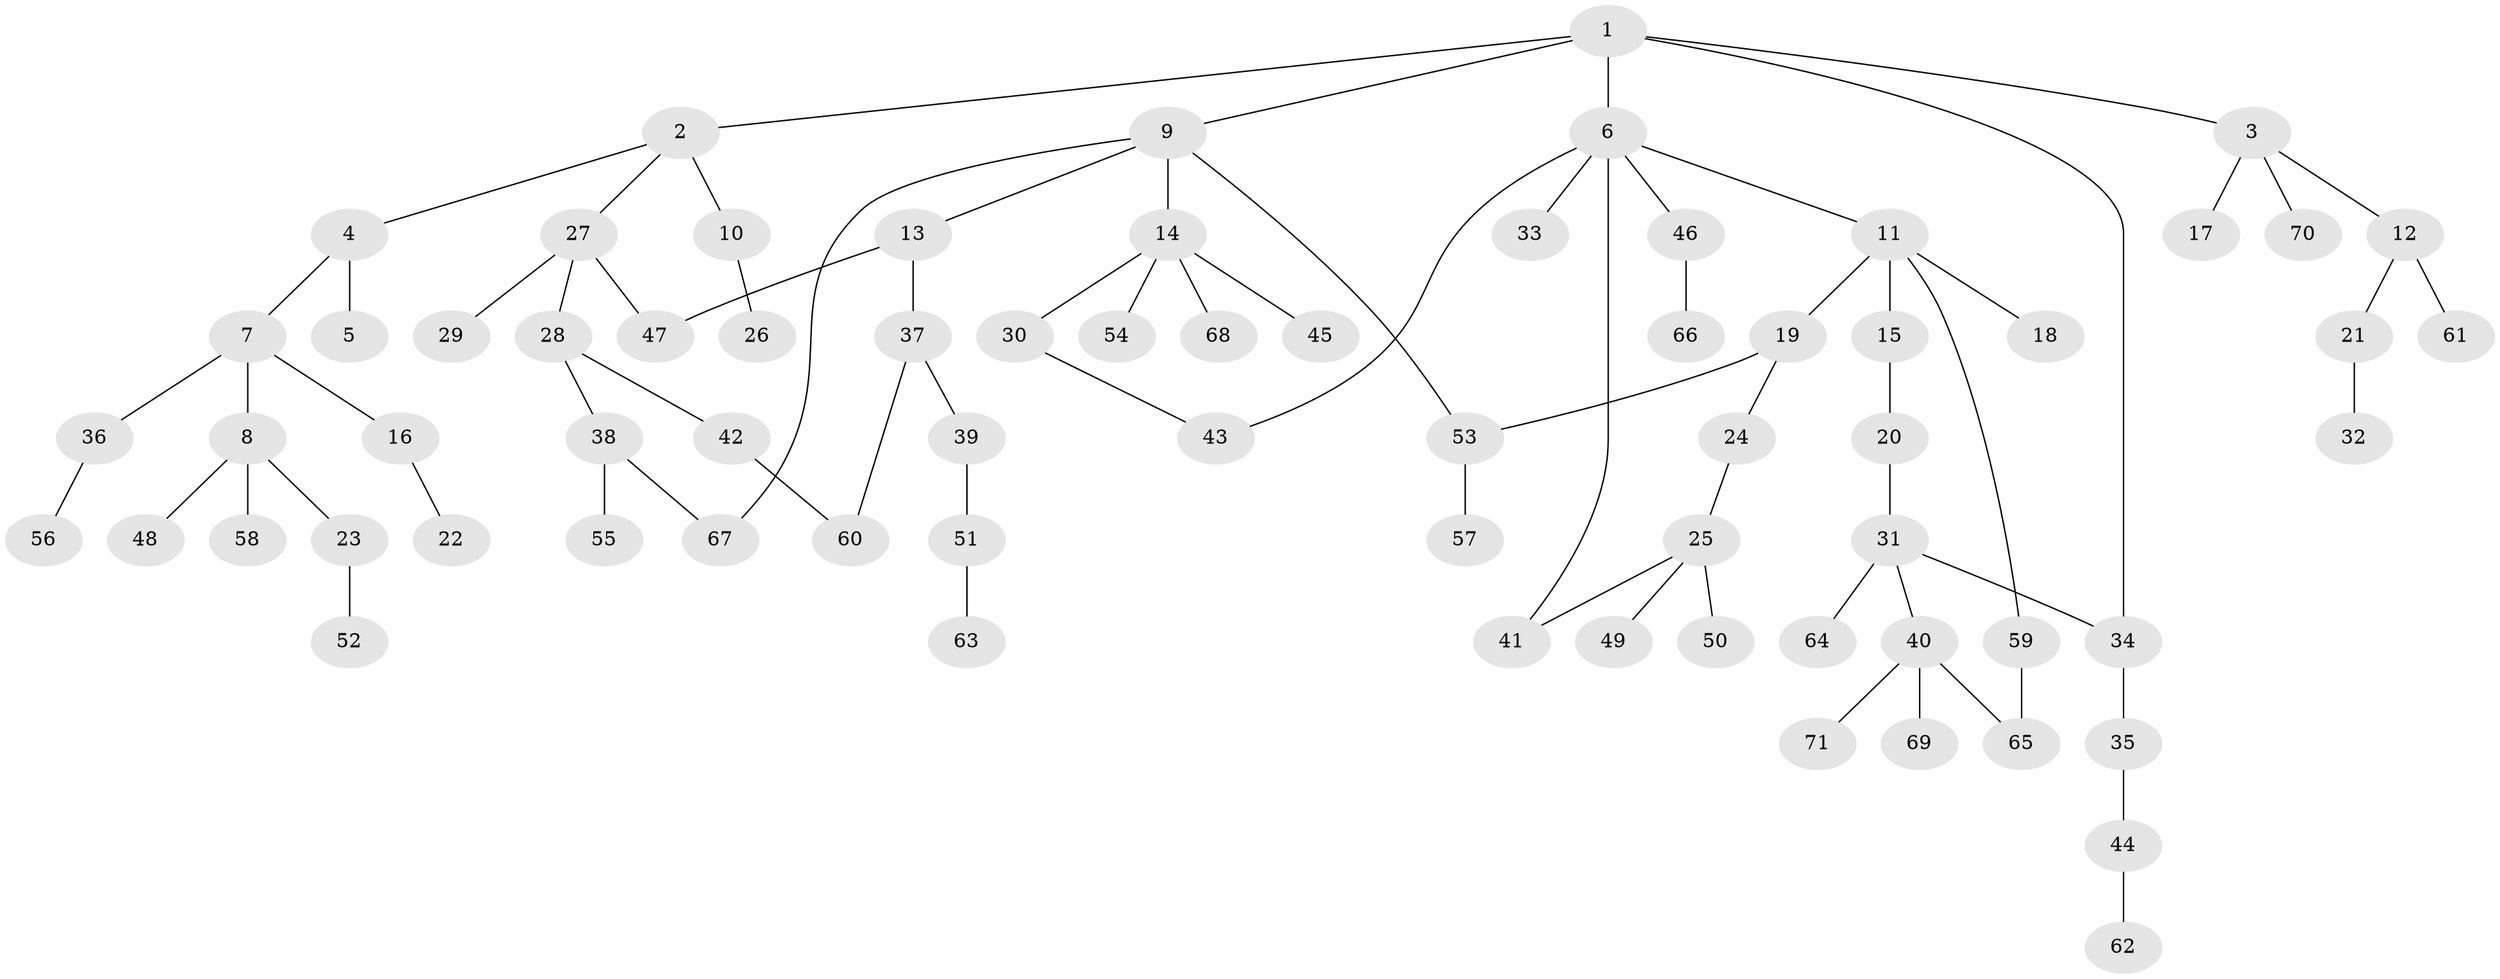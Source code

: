 // coarse degree distribution, {14: 0.03571428571428571, 2: 0.21428571428571427, 6: 0.03571428571428571, 1: 0.5714285714285714, 3: 0.14285714285714285}
// Generated by graph-tools (version 1.1) at 2025/16/03/04/25 18:16:49]
// undirected, 71 vertices, 78 edges
graph export_dot {
graph [start="1"]
  node [color=gray90,style=filled];
  1;
  2;
  3;
  4;
  5;
  6;
  7;
  8;
  9;
  10;
  11;
  12;
  13;
  14;
  15;
  16;
  17;
  18;
  19;
  20;
  21;
  22;
  23;
  24;
  25;
  26;
  27;
  28;
  29;
  30;
  31;
  32;
  33;
  34;
  35;
  36;
  37;
  38;
  39;
  40;
  41;
  42;
  43;
  44;
  45;
  46;
  47;
  48;
  49;
  50;
  51;
  52;
  53;
  54;
  55;
  56;
  57;
  58;
  59;
  60;
  61;
  62;
  63;
  64;
  65;
  66;
  67;
  68;
  69;
  70;
  71;
  1 -- 2;
  1 -- 3;
  1 -- 6;
  1 -- 9;
  1 -- 34;
  2 -- 4;
  2 -- 10;
  2 -- 27;
  3 -- 12;
  3 -- 17;
  3 -- 70;
  4 -- 5;
  4 -- 7;
  6 -- 11;
  6 -- 33;
  6 -- 41;
  6 -- 46;
  6 -- 43;
  7 -- 8;
  7 -- 16;
  7 -- 36;
  8 -- 23;
  8 -- 48;
  8 -- 58;
  9 -- 13;
  9 -- 14;
  9 -- 53;
  9 -- 67;
  10 -- 26;
  11 -- 15;
  11 -- 18;
  11 -- 19;
  11 -- 59;
  12 -- 21;
  12 -- 61;
  13 -- 37;
  13 -- 47;
  14 -- 30;
  14 -- 45;
  14 -- 54;
  14 -- 68;
  15 -- 20;
  16 -- 22;
  19 -- 24;
  19 -- 53;
  20 -- 31;
  21 -- 32;
  23 -- 52;
  24 -- 25;
  25 -- 49;
  25 -- 50;
  25 -- 41;
  27 -- 28;
  27 -- 29;
  27 -- 47;
  28 -- 38;
  28 -- 42;
  30 -- 43;
  31 -- 34;
  31 -- 40;
  31 -- 64;
  34 -- 35;
  35 -- 44;
  36 -- 56;
  37 -- 39;
  37 -- 60;
  38 -- 55;
  38 -- 67;
  39 -- 51;
  40 -- 69;
  40 -- 71;
  40 -- 65;
  42 -- 60;
  44 -- 62;
  46 -- 66;
  51 -- 63;
  53 -- 57;
  59 -- 65;
}
